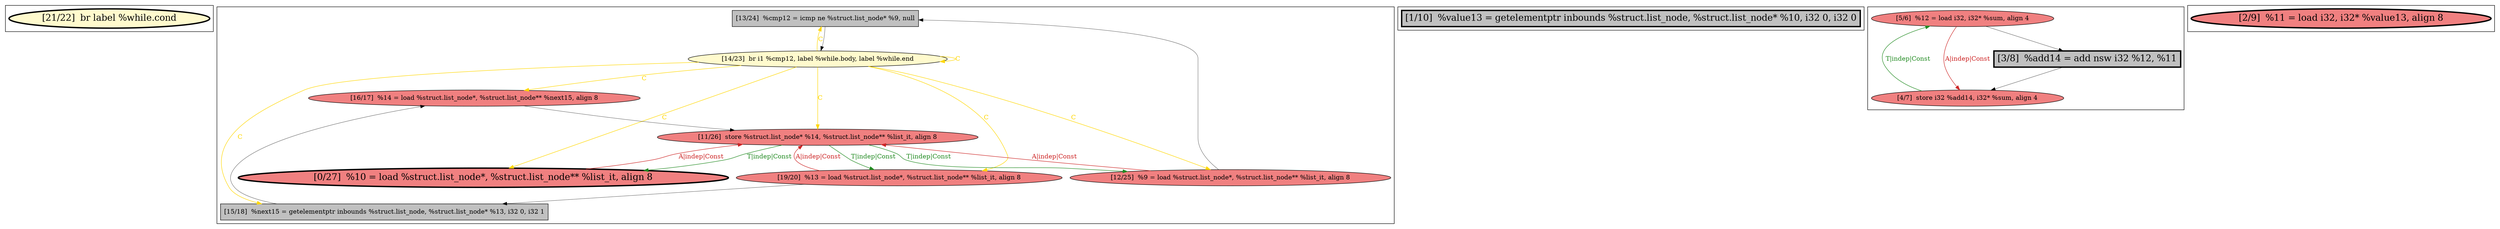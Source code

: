 
digraph G {





subgraph cluster4 {


node831 [penwidth=3.0,fontsize=20,fillcolor=lemonchiffon,label="[21/22]  br label %while.cond",shape=ellipse,style=filled ]



}

subgraph cluster3 {


node830 [fillcolor=grey,label="[13/24]  %cmp12 = icmp ne %struct.list_node* %9, null",shape=rectangle,style=filled ]
node829 [fillcolor=lemonchiffon,label="[14/23]  br i1 %cmp12, label %while.body, label %while.end",shape=ellipse,style=filled ]
node824 [fillcolor=grey,label="[15/18]  %next15 = getelementptr inbounds %struct.list_node, %struct.list_node* %13, i32 0, i32 1",shape=rectangle,style=filled ]
node823 [fillcolor=lightcoral,label="[19/20]  %13 = load %struct.list_node*, %struct.list_node** %list_it, align 8",shape=ellipse,style=filled ]
node827 [fillcolor=lightcoral,label="[12/25]  %9 = load %struct.list_node*, %struct.list_node** %list_it, align 8",shape=ellipse,style=filled ]
node825 [penwidth=3.0,fontsize=20,fillcolor=lightcoral,label="[0/27]  %10 = load %struct.list_node*, %struct.list_node** %list_it, align 8",shape=ellipse,style=filled ]
node828 [fillcolor=lightcoral,label="[11/26]  store %struct.list_node* %14, %struct.list_node** %list_it, align 8",shape=ellipse,style=filled ]
node826 [fillcolor=lightcoral,label="[16/17]  %14 = load %struct.list_node*, %struct.list_node** %next15, align 8",shape=ellipse,style=filled ]

node829->node826 [style=solid,color=gold,label="C",penwidth=1.0,fontcolor=gold ]
node829->node824 [style=solid,color=gold,label="C",penwidth=1.0,fontcolor=gold ]
node825->node828 [style=solid,color=firebrick3,label="A|indep|Const",penwidth=1.0,fontcolor=firebrick3 ]
node828->node827 [style=solid,color=forestgreen,label="T|indep|Const",penwidth=1.0,fontcolor=forestgreen ]
node827->node828 [style=solid,color=firebrick3,label="A|indep|Const",penwidth=1.0,fontcolor=firebrick3 ]
node829->node829 [style=solid,color=gold,label="C",penwidth=1.0,fontcolor=gold ]
node829->node830 [style=solid,color=gold,label="C",penwidth=1.0,fontcolor=gold ]
node828->node825 [style=solid,color=forestgreen,label="T|indep|Const",penwidth=1.0,fontcolor=forestgreen ]
node826->node828 [style=solid,color=black,label="",penwidth=0.5,fontcolor=black ]
node827->node830 [style=solid,color=black,label="",penwidth=0.5,fontcolor=black ]
node829->node823 [style=solid,color=gold,label="C",penwidth=1.0,fontcolor=gold ]
node823->node824 [style=solid,color=black,label="",penwidth=0.5,fontcolor=black ]
node824->node826 [style=solid,color=black,label="",penwidth=0.5,fontcolor=black ]
node829->node825 [style=solid,color=gold,label="C",penwidth=1.0,fontcolor=gold ]
node829->node827 [style=solid,color=gold,label="C",penwidth=1.0,fontcolor=gold ]
node823->node828 [style=solid,color=firebrick3,label="A|indep|Const",penwidth=1.0,fontcolor=firebrick3 ]
node829->node828 [style=solid,color=gold,label="C",penwidth=1.0,fontcolor=gold ]
node830->node829 [style=solid,color=black,label="",penwidth=0.5,fontcolor=black ]
node828->node823 [style=solid,color=forestgreen,label="T|indep|Const",penwidth=1.0,fontcolor=forestgreen ]


}

subgraph cluster2 {


node822 [penwidth=3.0,fontsize=20,fillcolor=grey,label="[1/10]  %value13 = getelementptr inbounds %struct.list_node, %struct.list_node* %10, i32 0, i32 0",shape=rectangle,style=filled ]



}

subgraph cluster0 {


node820 [fillcolor=lightcoral,label="[5/6]  %12 = load i32, i32* %sum, align 4",shape=ellipse,style=filled ]
node818 [fillcolor=lightcoral,label="[4/7]  store i32 %add14, i32* %sum, align 4",shape=ellipse,style=filled ]
node819 [penwidth=3.0,fontsize=20,fillcolor=grey,label="[3/8]  %add14 = add nsw i32 %12, %11",shape=rectangle,style=filled ]

node818->node820 [style=solid,color=forestgreen,label="T|indep|Const",penwidth=1.0,fontcolor=forestgreen ]
node820->node819 [style=solid,color=black,label="",penwidth=0.5,fontcolor=black ]
node819->node818 [style=solid,color=black,label="",penwidth=0.5,fontcolor=black ]
node820->node818 [style=solid,color=firebrick3,label="A|indep|Const",penwidth=1.0,fontcolor=firebrick3 ]


}

subgraph cluster1 {


node821 [penwidth=3.0,fontsize=20,fillcolor=lightcoral,label="[2/9]  %11 = load i32, i32* %value13, align 8",shape=ellipse,style=filled ]



}

}
